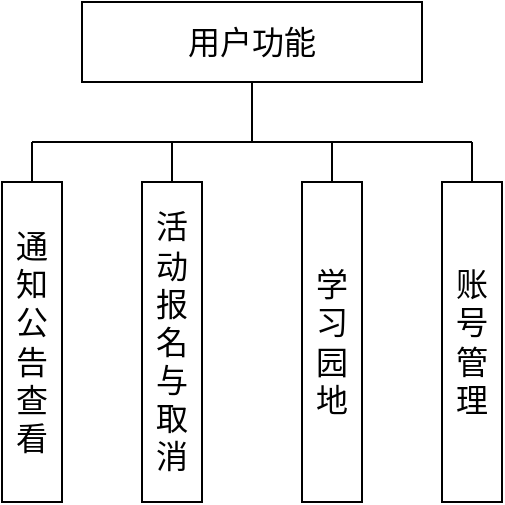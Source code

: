 <mxfile version="24.8.9">
  <diagram name="第 1 页" id="d7DMFSMqocsldpGwPhaN">
    <mxGraphModel dx="1007" dy="608" grid="1" gridSize="10" guides="1" tooltips="1" connect="1" arrows="1" fold="1" page="1" pageScale="1" pageWidth="827" pageHeight="1169" math="0" shadow="0">
      <root>
        <mxCell id="0" />
        <mxCell id="1" parent="0" />
        <mxCell id="zjHawZvC_MvOJkUWjoQD-1" value="&lt;font style=&quot;font-size: 16px;&quot;&gt;用户功能&lt;br&gt;&lt;/font&gt;" style="rounded=0;whiteSpace=wrap;html=1;" vertex="1" parent="1">
          <mxGeometry x="220" y="150" width="170" height="40" as="geometry" />
        </mxCell>
        <mxCell id="zjHawZvC_MvOJkUWjoQD-2" value="&lt;font style=&quot;font-size: 16px;&quot;&gt;通知公告查看&lt;/font&gt;" style="rounded=0;whiteSpace=wrap;html=1;" vertex="1" parent="1">
          <mxGeometry x="180" y="240" width="30" height="160" as="geometry" />
        </mxCell>
        <mxCell id="zjHawZvC_MvOJkUWjoQD-3" value="&lt;font style=&quot;font-size: 16px;&quot;&gt;活动报名与取消&lt;/font&gt;" style="rounded=0;whiteSpace=wrap;html=1;" vertex="1" parent="1">
          <mxGeometry x="250" y="240" width="30" height="160" as="geometry" />
        </mxCell>
        <mxCell id="zjHawZvC_MvOJkUWjoQD-4" value="&lt;font style=&quot;font-size: 16px;&quot;&gt;学习园地&lt;/font&gt;" style="rounded=0;whiteSpace=wrap;html=1;" vertex="1" parent="1">
          <mxGeometry x="330" y="240" width="30" height="160" as="geometry" />
        </mxCell>
        <mxCell id="zjHawZvC_MvOJkUWjoQD-5" value="&lt;font style=&quot;font-size: 16px;&quot;&gt;账号管理&lt;/font&gt;" style="rounded=0;whiteSpace=wrap;html=1;" vertex="1" parent="1">
          <mxGeometry x="400" y="240" width="30" height="160" as="geometry" />
        </mxCell>
        <mxCell id="zjHawZvC_MvOJkUWjoQD-6" value="" style="endArrow=none;html=1;rounded=0;" edge="1" parent="1">
          <mxGeometry width="50" height="50" relative="1" as="geometry">
            <mxPoint x="195" y="220" as="sourcePoint" />
            <mxPoint x="415" y="220" as="targetPoint" />
          </mxGeometry>
        </mxCell>
        <mxCell id="zjHawZvC_MvOJkUWjoQD-7" value="" style="endArrow=none;html=1;rounded=0;entryX=0.5;entryY=1;entryDx=0;entryDy=0;" edge="1" parent="1" target="zjHawZvC_MvOJkUWjoQD-1">
          <mxGeometry width="50" height="50" relative="1" as="geometry">
            <mxPoint x="305" y="220" as="sourcePoint" />
            <mxPoint x="210" y="170" as="targetPoint" />
          </mxGeometry>
        </mxCell>
        <mxCell id="zjHawZvC_MvOJkUWjoQD-8" value="" style="endArrow=none;html=1;rounded=0;exitX=0.5;exitY=0;exitDx=0;exitDy=0;" edge="1" parent="1" source="zjHawZvC_MvOJkUWjoQD-2">
          <mxGeometry width="50" height="50" relative="1" as="geometry">
            <mxPoint x="140" y="240" as="sourcePoint" />
            <mxPoint x="195" y="220" as="targetPoint" />
          </mxGeometry>
        </mxCell>
        <mxCell id="zjHawZvC_MvOJkUWjoQD-9" value="" style="endArrow=none;html=1;rounded=0;entryX=0.5;entryY=0;entryDx=0;entryDy=0;" edge="1" parent="1" target="zjHawZvC_MvOJkUWjoQD-5">
          <mxGeometry width="50" height="50" relative="1" as="geometry">
            <mxPoint x="415" y="220" as="sourcePoint" />
            <mxPoint x="510" y="170" as="targetPoint" />
          </mxGeometry>
        </mxCell>
        <mxCell id="zjHawZvC_MvOJkUWjoQD-10" value="" style="endArrow=none;html=1;rounded=0;exitX=0.5;exitY=0;exitDx=0;exitDy=0;" edge="1" parent="1" source="zjHawZvC_MvOJkUWjoQD-3">
          <mxGeometry width="50" height="50" relative="1" as="geometry">
            <mxPoint x="205" y="250" as="sourcePoint" />
            <mxPoint x="265" y="220" as="targetPoint" />
          </mxGeometry>
        </mxCell>
        <mxCell id="zjHawZvC_MvOJkUWjoQD-11" value="" style="endArrow=none;html=1;rounded=0;exitX=0.5;exitY=0;exitDx=0;exitDy=0;" edge="1" parent="1" source="zjHawZvC_MvOJkUWjoQD-4">
          <mxGeometry width="50" height="50" relative="1" as="geometry">
            <mxPoint x="215" y="260" as="sourcePoint" />
            <mxPoint x="345" y="220" as="targetPoint" />
          </mxGeometry>
        </mxCell>
      </root>
    </mxGraphModel>
  </diagram>
</mxfile>
